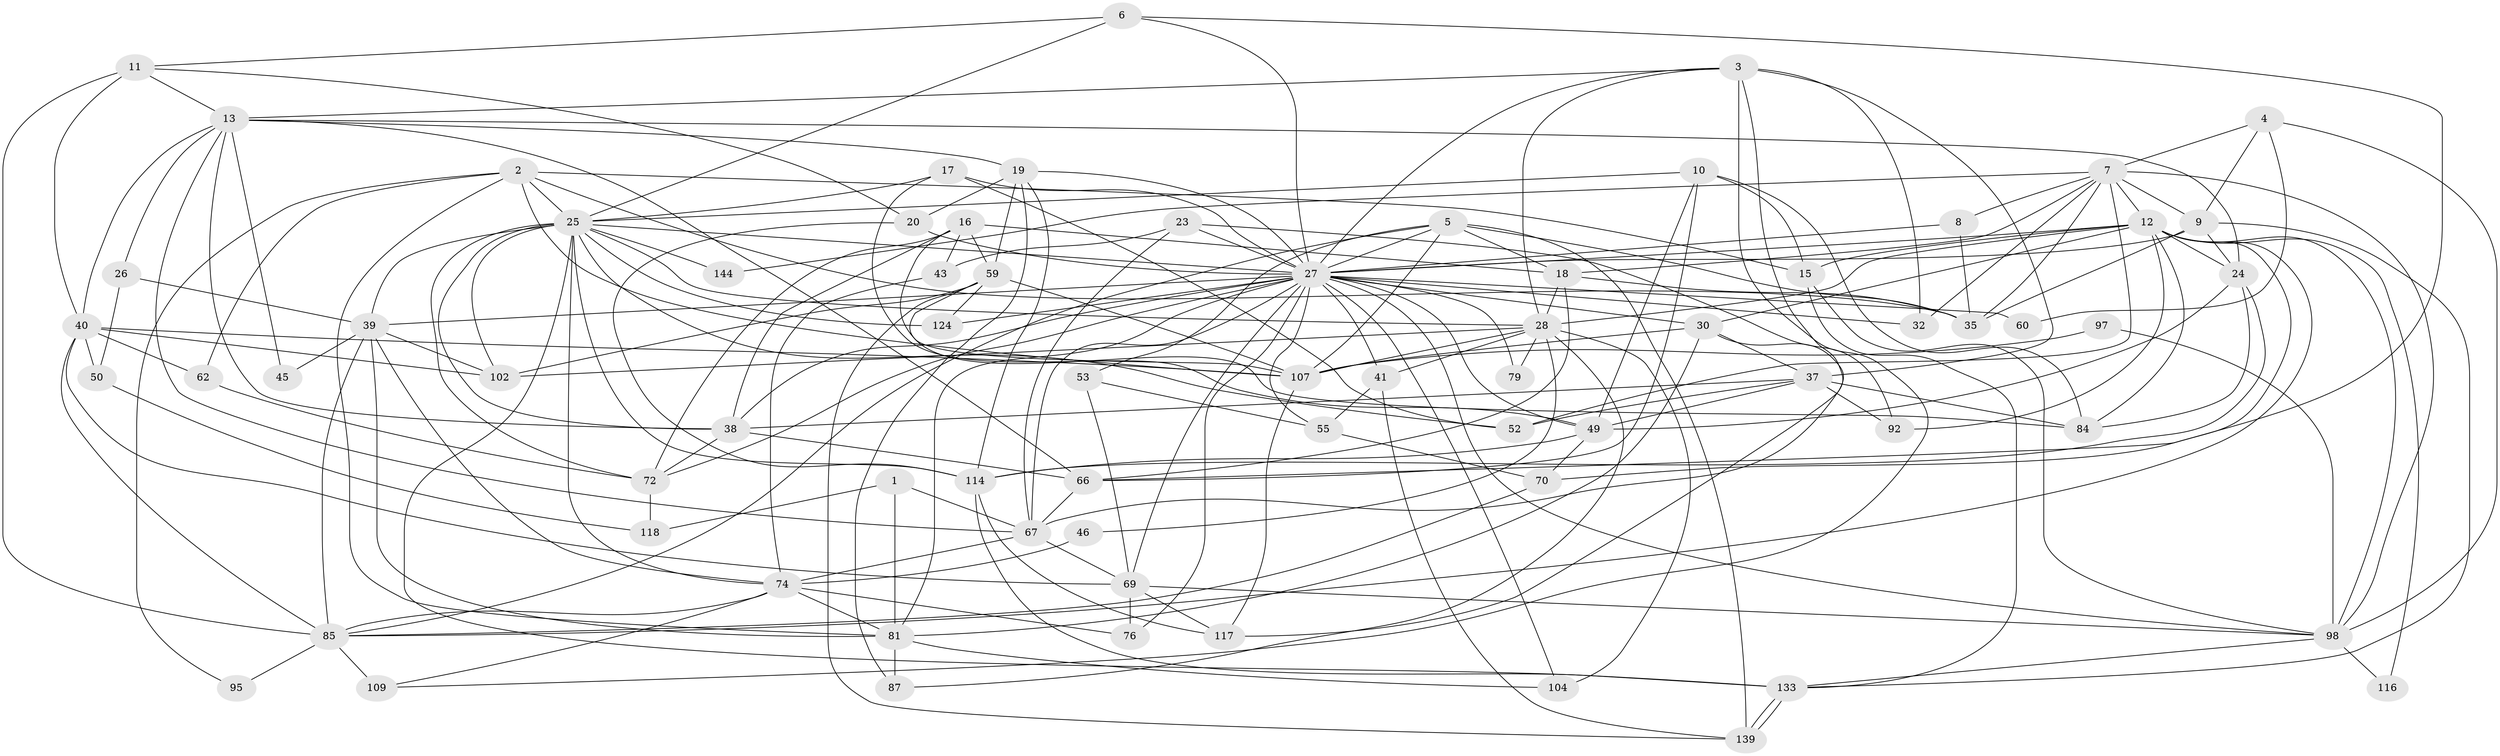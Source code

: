 // original degree distribution, {3: 0.25517241379310346, 5: 0.2206896551724138, 2: 0.15862068965517243, 4: 0.2206896551724138, 7: 0.04827586206896552, 6: 0.0896551724137931, 8: 0.006896551724137931}
// Generated by graph-tools (version 1.1) at 2025/15/03/09/25 04:15:13]
// undirected, 72 vertices, 205 edges
graph export_dot {
graph [start="1"]
  node [color=gray90,style=filled];
  1 [super="+145"];
  2 [super="+121+48"];
  3 [super="+138"];
  4;
  5;
  6;
  7 [super="+22+110"];
  8 [super="+54"];
  9 [super="+101+56"];
  10 [super="+21"];
  11 [super="+36"];
  12 [super="+14+42"];
  13 [super="+73+44"];
  15 [super="+128"];
  16 [super="+34+64"];
  17 [super="+58"];
  18 [super="+89"];
  19 [super="+90"];
  20 [super="+78"];
  23;
  24 [super="+31+86"];
  25 [super="+29+57+88+134"];
  26;
  27 [super="+77+61+130+33"];
  28 [super="+125"];
  30 [super="+112"];
  32;
  35 [super="+129"];
  37 [super="+96+68"];
  38 [super="+63"];
  39 [super="+140+75"];
  40 [super="+94"];
  41;
  43;
  45;
  46;
  49 [super="+51"];
  50;
  52;
  53;
  55;
  59 [super="+100"];
  60;
  62;
  66 [super="+106"];
  67 [super="+127+103"];
  69 [super="+105"];
  70;
  72 [super="+111"];
  74 [super="+91+82"];
  76;
  79;
  81 [super="+122"];
  84;
  85 [super="+119+141+135"];
  87;
  92;
  95;
  97;
  98 [super="+99"];
  102;
  104;
  107 [super="+108"];
  109;
  114 [super="+131"];
  116;
  117;
  118;
  124;
  133;
  139;
  144;
  1 -- 81;
  1 -- 67;
  1 -- 118;
  2 -- 81;
  2 -- 35;
  2 -- 107;
  2 -- 15;
  2 -- 25;
  2 -- 62;
  2 -- 95;
  3 -- 32;
  3 -- 28;
  3 -- 37;
  3 -- 109;
  3 -- 13;
  3 -- 67;
  3 -- 27;
  4 -- 60;
  4 -- 9;
  4 -- 7;
  4 -- 98;
  5 -- 18;
  5 -- 53;
  5 -- 107;
  5 -- 139;
  5 -- 27;
  5 -- 85;
  5 -- 35;
  6 -- 25;
  6 -- 27;
  6 -- 11;
  6 -- 66;
  7 -- 52;
  7 -- 144;
  7 -- 8;
  7 -- 35;
  7 -- 18;
  7 -- 12 [weight=2];
  7 -- 32;
  7 -- 9;
  7 -- 98;
  8 -- 27;
  8 -- 35;
  9 -- 24;
  9 -- 27 [weight=2];
  9 -- 133;
  9 -- 35;
  10 -- 84;
  10 -- 15;
  10 -- 49;
  10 -- 25;
  10 -- 66;
  11 -- 85 [weight=2];
  11 -- 20;
  11 -- 40;
  11 -- 13;
  12 -- 84;
  12 -- 70;
  12 -- 92;
  12 -- 30;
  12 -- 15;
  12 -- 27;
  12 -- 116;
  12 -- 85;
  12 -- 28;
  12 -- 24;
  12 -- 98;
  13 -- 26;
  13 -- 45;
  13 -- 38;
  13 -- 40;
  13 -- 67;
  13 -- 24;
  13 -- 19;
  13 -- 66;
  15 -- 133;
  15 -- 98;
  16 -- 38;
  16 -- 43;
  16 -- 72;
  16 -- 59;
  16 -- 18;
  16 -- 107;
  17 -- 49;
  17 -- 27;
  17 -- 52;
  17 -- 25;
  18 -- 35 [weight=2];
  18 -- 28;
  18 -- 66;
  19 -- 59;
  19 -- 114;
  19 -- 20;
  19 -- 87;
  19 -- 27;
  20 -- 114;
  20 -- 27;
  23 -- 43;
  23 -- 92;
  23 -- 67;
  23 -- 27;
  24 -- 84;
  24 -- 49;
  24 -- 114;
  25 -- 102;
  25 -- 144;
  25 -- 52;
  25 -- 38;
  25 -- 124;
  25 -- 72;
  25 -- 74 [weight=2];
  25 -- 28;
  25 -- 114;
  25 -- 133;
  25 -- 39;
  25 -- 27;
  26 -- 50;
  26 -- 39;
  27 -- 60;
  27 -- 32;
  27 -- 81;
  27 -- 67 [weight=3];
  27 -- 72;
  27 -- 104;
  27 -- 79;
  27 -- 49;
  27 -- 124;
  27 -- 69;
  27 -- 30;
  27 -- 38;
  27 -- 55;
  27 -- 76;
  27 -- 39;
  27 -- 98;
  27 -- 41;
  28 -- 102;
  28 -- 104;
  28 -- 41;
  28 -- 107;
  28 -- 46;
  28 -- 79;
  28 -- 87;
  30 -- 81;
  30 -- 37;
  30 -- 117;
  30 -- 107;
  37 -- 38;
  37 -- 84;
  37 -- 52;
  37 -- 92;
  37 -- 49;
  38 -- 72;
  38 -- 66;
  39 -- 85;
  39 -- 81;
  39 -- 45;
  39 -- 74;
  39 -- 102;
  40 -- 50;
  40 -- 62;
  40 -- 69;
  40 -- 85;
  40 -- 102;
  40 -- 107;
  41 -- 139;
  41 -- 55;
  43 -- 74;
  46 -- 74;
  49 -- 70;
  49 -- 114;
  50 -- 118;
  53 -- 55;
  53 -- 69;
  55 -- 70;
  59 -- 139;
  59 -- 84;
  59 -- 107;
  59 -- 124;
  59 -- 102;
  62 -- 72;
  66 -- 67;
  67 -- 69;
  67 -- 74;
  69 -- 76;
  69 -- 98;
  69 -- 117;
  70 -- 85;
  72 -- 118;
  74 -- 85;
  74 -- 76;
  74 -- 109;
  74 -- 81;
  81 -- 87;
  81 -- 104;
  85 -- 109;
  85 -- 95;
  97 -- 98;
  97 -- 107;
  98 -- 116;
  98 -- 133;
  107 -- 117;
  114 -- 117;
  114 -- 133;
  133 -- 139;
  133 -- 139;
}

